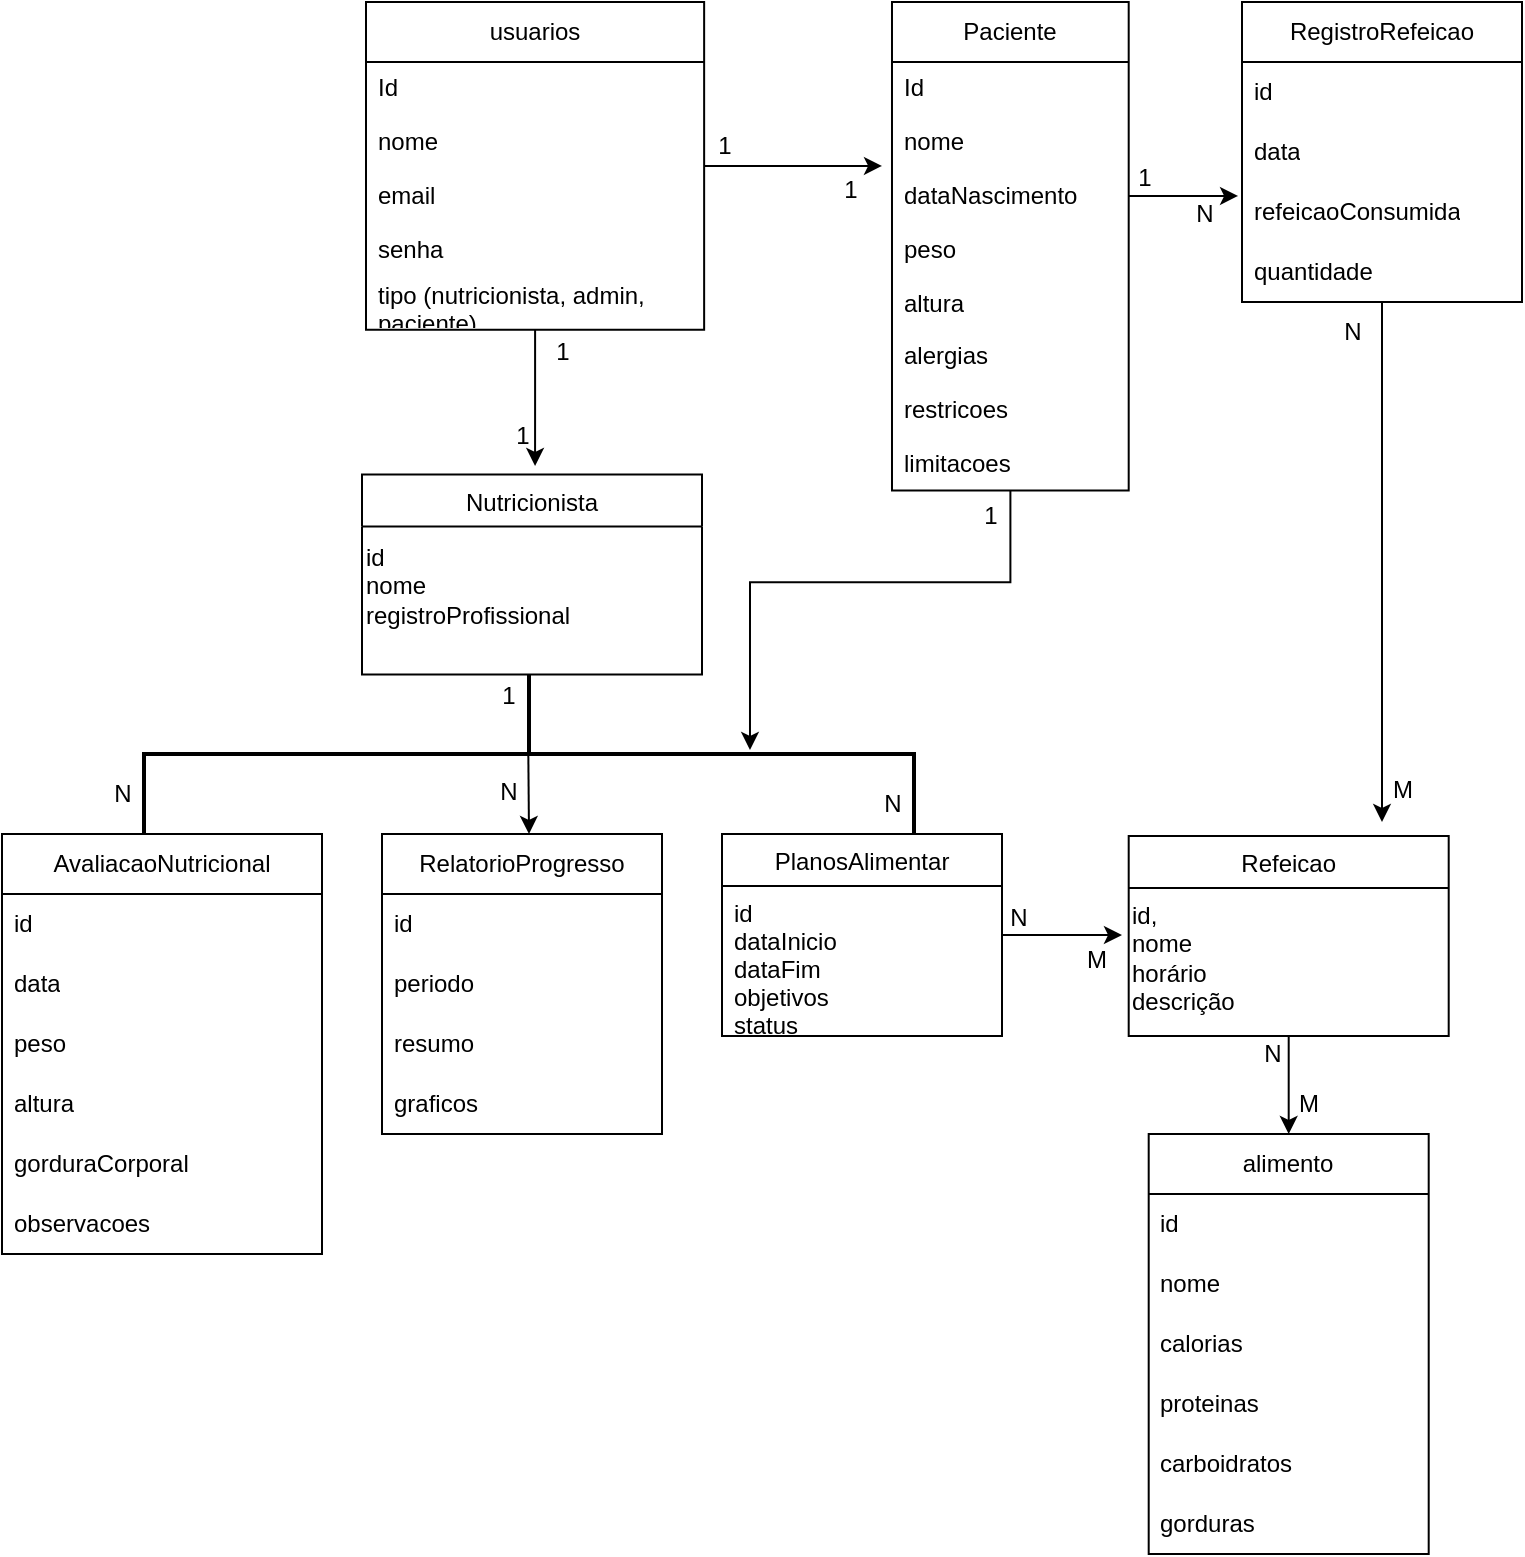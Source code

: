<mxfile version="27.1.3">
  <diagram id="C5RBs43oDa-KdzZeNtuy" name="Page-1">
    <mxGraphModel dx="1426" dy="777" grid="1" gridSize="10" guides="1" tooltips="1" connect="1" arrows="1" fold="1" page="1" pageScale="1" pageWidth="827" pageHeight="1169" math="0" shadow="0">
      <root>
        <mxCell id="WIyWlLk6GJQsqaUBKTNV-0" />
        <mxCell id="WIyWlLk6GJQsqaUBKTNV-1" parent="WIyWlLk6GJQsqaUBKTNV-0" />
        <mxCell id="XRWvA-HuMut_MFPEWKJL-23" style="edgeStyle=orthogonalEdgeStyle;rounded=0;orthogonalLoop=1;jettySize=auto;html=1;entryX=0.5;entryY=0;entryDx=0;entryDy=0;" edge="1" parent="WIyWlLk6GJQsqaUBKTNV-1" source="zkfFHV4jXpPFQw0GAbJ--13" target="ZAE-D1e97S5PrrT4gxNI-65">
          <mxGeometry relative="1" as="geometry" />
        </mxCell>
        <mxCell id="zkfFHV4jXpPFQw0GAbJ--13" value="Refeicao" style="swimlane;fontStyle=0;align=center;verticalAlign=top;childLayout=stackLayout;horizontal=1;startSize=26;horizontalStack=0;resizeParent=1;resizeLast=0;collapsible=1;marginBottom=0;rounded=0;shadow=0;strokeWidth=1;" parent="WIyWlLk6GJQsqaUBKTNV-1" vertex="1">
          <mxGeometry x="593.35" y="467" width="160" height="100" as="geometry">
            <mxRectangle x="340" y="380" width="170" height="26" as="alternateBounds" />
          </mxGeometry>
        </mxCell>
        <mxCell id="ZAE-D1e97S5PrrT4gxNI-13" value="id,&amp;nbsp;&lt;div&gt;nome&lt;/div&gt;&lt;div&gt;horário&lt;/div&gt;&lt;div&gt;descrição&lt;/div&gt;" style="text;html=1;align=left;verticalAlign=middle;resizable=0;points=[];autosize=1;strokeColor=none;fillColor=none;" parent="zkfFHV4jXpPFQw0GAbJ--13" vertex="1">
          <mxGeometry y="26" width="160" height="70" as="geometry" />
        </mxCell>
        <mxCell id="XRWvA-HuMut_MFPEWKJL-26" style="edgeStyle=orthogonalEdgeStyle;rounded=0;orthogonalLoop=1;jettySize=auto;html=1;" edge="1" parent="WIyWlLk6GJQsqaUBKTNV-1" source="ZAE-D1e97S5PrrT4gxNI-38">
          <mxGeometry relative="1" as="geometry">
            <mxPoint x="720" y="460" as="targetPoint" />
          </mxGeometry>
        </mxCell>
        <mxCell id="ZAE-D1e97S5PrrT4gxNI-38" value="RegistroRefeicao" style="swimlane;fontStyle=0;childLayout=stackLayout;horizontal=1;startSize=30;horizontalStack=0;resizeParent=1;resizeParentMax=0;resizeLast=0;collapsible=1;marginBottom=0;whiteSpace=wrap;html=1;" parent="WIyWlLk6GJQsqaUBKTNV-1" vertex="1">
          <mxGeometry x="650" y="50" width="140" height="150" as="geometry" />
        </mxCell>
        <mxCell id="ZAE-D1e97S5PrrT4gxNI-39" value="id" style="text;strokeColor=none;fillColor=none;align=left;verticalAlign=middle;spacingLeft=4;spacingRight=4;overflow=hidden;points=[[0,0.5],[1,0.5]];portConstraint=eastwest;rotatable=0;whiteSpace=wrap;html=1;" parent="ZAE-D1e97S5PrrT4gxNI-38" vertex="1">
          <mxGeometry y="30" width="140" height="30" as="geometry" />
        </mxCell>
        <mxCell id="ZAE-D1e97S5PrrT4gxNI-40" value="data" style="text;strokeColor=none;fillColor=none;align=left;verticalAlign=middle;spacingLeft=4;spacingRight=4;overflow=hidden;points=[[0,0.5],[1,0.5]];portConstraint=eastwest;rotatable=0;whiteSpace=wrap;html=1;" parent="ZAE-D1e97S5PrrT4gxNI-38" vertex="1">
          <mxGeometry y="60" width="140" height="30" as="geometry" />
        </mxCell>
        <mxCell id="ZAE-D1e97S5PrrT4gxNI-41" value="refeicaoConsumida" style="text;strokeColor=none;fillColor=none;align=left;verticalAlign=middle;spacingLeft=4;spacingRight=4;overflow=hidden;points=[[0,0.5],[1,0.5]];portConstraint=eastwest;rotatable=0;whiteSpace=wrap;html=1;" parent="ZAE-D1e97S5PrrT4gxNI-38" vertex="1">
          <mxGeometry y="90" width="140" height="30" as="geometry" />
        </mxCell>
        <mxCell id="ZAE-D1e97S5PrrT4gxNI-42" value="quantidade" style="text;strokeColor=none;fillColor=none;align=left;verticalAlign=middle;spacingLeft=4;spacingRight=4;overflow=hidden;points=[[0,0.5],[1,0.5]];portConstraint=eastwest;rotatable=0;whiteSpace=wrap;html=1;" parent="ZAE-D1e97S5PrrT4gxNI-38" vertex="1">
          <mxGeometry y="120" width="140" height="30" as="geometry" />
        </mxCell>
        <mxCell id="ZAE-D1e97S5PrrT4gxNI-50" value="RelatorioProgresso" style="swimlane;fontStyle=0;childLayout=stackLayout;horizontal=1;startSize=30;horizontalStack=0;resizeParent=1;resizeParentMax=0;resizeLast=0;collapsible=1;marginBottom=0;whiteSpace=wrap;html=1;" parent="WIyWlLk6GJQsqaUBKTNV-1" vertex="1">
          <mxGeometry x="220" y="466" width="140" height="150" as="geometry" />
        </mxCell>
        <mxCell id="ZAE-D1e97S5PrrT4gxNI-51" value="id" style="text;strokeColor=none;fillColor=none;align=left;verticalAlign=middle;spacingLeft=4;spacingRight=4;overflow=hidden;points=[[0,0.5],[1,0.5]];portConstraint=eastwest;rotatable=0;whiteSpace=wrap;html=1;" parent="ZAE-D1e97S5PrrT4gxNI-50" vertex="1">
          <mxGeometry y="30" width="140" height="30" as="geometry" />
        </mxCell>
        <mxCell id="ZAE-D1e97S5PrrT4gxNI-52" value="periodo&amp;nbsp;" style="text;strokeColor=none;fillColor=none;align=left;verticalAlign=middle;spacingLeft=4;spacingRight=4;overflow=hidden;points=[[0,0.5],[1,0.5]];portConstraint=eastwest;rotatable=0;whiteSpace=wrap;html=1;" parent="ZAE-D1e97S5PrrT4gxNI-50" vertex="1">
          <mxGeometry y="60" width="140" height="30" as="geometry" />
        </mxCell>
        <mxCell id="ZAE-D1e97S5PrrT4gxNI-53" value="resumo" style="text;strokeColor=none;fillColor=none;align=left;verticalAlign=middle;spacingLeft=4;spacingRight=4;overflow=hidden;points=[[0,0.5],[1,0.5]];portConstraint=eastwest;rotatable=0;whiteSpace=wrap;html=1;" parent="ZAE-D1e97S5PrrT4gxNI-50" vertex="1">
          <mxGeometry y="90" width="140" height="30" as="geometry" />
        </mxCell>
        <mxCell id="ZAE-D1e97S5PrrT4gxNI-54" value="graficos" style="text;strokeColor=none;fillColor=none;align=left;verticalAlign=middle;spacingLeft=4;spacingRight=4;overflow=hidden;points=[[0,0.5],[1,0.5]];portConstraint=eastwest;rotatable=0;whiteSpace=wrap;html=1;" parent="ZAE-D1e97S5PrrT4gxNI-50" vertex="1">
          <mxGeometry y="120" width="140" height="30" as="geometry" />
        </mxCell>
        <mxCell id="ZAE-D1e97S5PrrT4gxNI-65" value="alimento" style="swimlane;fontStyle=0;childLayout=stackLayout;horizontal=1;startSize=30;horizontalStack=0;resizeParent=1;resizeParentMax=0;resizeLast=0;collapsible=1;marginBottom=0;whiteSpace=wrap;html=1;" parent="WIyWlLk6GJQsqaUBKTNV-1" vertex="1">
          <mxGeometry x="603.35" y="616" width="140" height="210" as="geometry" />
        </mxCell>
        <mxCell id="ZAE-D1e97S5PrrT4gxNI-66" value="id" style="text;strokeColor=none;fillColor=none;align=left;verticalAlign=middle;spacingLeft=4;spacingRight=4;overflow=hidden;points=[[0,0.5],[1,0.5]];portConstraint=eastwest;rotatable=0;whiteSpace=wrap;html=1;" parent="ZAE-D1e97S5PrrT4gxNI-65" vertex="1">
          <mxGeometry y="30" width="140" height="30" as="geometry" />
        </mxCell>
        <mxCell id="ZAE-D1e97S5PrrT4gxNI-67" value="nome" style="text;strokeColor=none;fillColor=none;align=left;verticalAlign=middle;spacingLeft=4;spacingRight=4;overflow=hidden;points=[[0,0.5],[1,0.5]];portConstraint=eastwest;rotatable=0;whiteSpace=wrap;html=1;" parent="ZAE-D1e97S5PrrT4gxNI-65" vertex="1">
          <mxGeometry y="60" width="140" height="30" as="geometry" />
        </mxCell>
        <mxCell id="ZAE-D1e97S5PrrT4gxNI-68" value="calorias" style="text;strokeColor=none;fillColor=none;align=left;verticalAlign=middle;spacingLeft=4;spacingRight=4;overflow=hidden;points=[[0,0.5],[1,0.5]];portConstraint=eastwest;rotatable=0;whiteSpace=wrap;html=1;" parent="ZAE-D1e97S5PrrT4gxNI-65" vertex="1">
          <mxGeometry y="90" width="140" height="30" as="geometry" />
        </mxCell>
        <mxCell id="ZAE-D1e97S5PrrT4gxNI-69" value="proteinas" style="text;strokeColor=none;fillColor=none;align=left;verticalAlign=middle;spacingLeft=4;spacingRight=4;overflow=hidden;points=[[0,0.5],[1,0.5]];portConstraint=eastwest;rotatable=0;whiteSpace=wrap;html=1;" parent="ZAE-D1e97S5PrrT4gxNI-65" vertex="1">
          <mxGeometry y="120" width="140" height="30" as="geometry" />
        </mxCell>
        <mxCell id="ZAE-D1e97S5PrrT4gxNI-70" value="carboidratos" style="text;strokeColor=none;fillColor=none;align=left;verticalAlign=middle;spacingLeft=4;spacingRight=4;overflow=hidden;points=[[0,0.5],[1,0.5]];portConstraint=eastwest;rotatable=0;whiteSpace=wrap;html=1;" parent="ZAE-D1e97S5PrrT4gxNI-65" vertex="1">
          <mxGeometry y="150" width="140" height="30" as="geometry" />
        </mxCell>
        <mxCell id="ZAE-D1e97S5PrrT4gxNI-71" value="gorduras" style="text;strokeColor=none;fillColor=none;align=left;verticalAlign=middle;spacingLeft=4;spacingRight=4;overflow=hidden;points=[[0,0.5],[1,0.5]];portConstraint=eastwest;rotatable=0;whiteSpace=wrap;html=1;" parent="ZAE-D1e97S5PrrT4gxNI-65" vertex="1">
          <mxGeometry y="180" width="140" height="30" as="geometry" />
        </mxCell>
        <mxCell id="zkfFHV4jXpPFQw0GAbJ--6" value="Nutricionista" style="swimlane;fontStyle=0;align=center;verticalAlign=top;childLayout=stackLayout;horizontal=1;startSize=26;horizontalStack=0;resizeParent=1;resizeLast=0;collapsible=1;marginBottom=0;rounded=0;shadow=0;strokeWidth=1;" parent="WIyWlLk6GJQsqaUBKTNV-1" vertex="1">
          <mxGeometry x="210" y="286.29" width="170" height="100" as="geometry">
            <mxRectangle x="130" y="380" width="160" height="26" as="alternateBounds" />
          </mxGeometry>
        </mxCell>
        <mxCell id="ZAE-D1e97S5PrrT4gxNI-12" value="id&lt;div&gt;nome&lt;/div&gt;&lt;div&gt;&lt;span style=&quot;background-color: transparent; color: light-dark(rgb(0, 0, 0), rgb(255, 255, 255));&quot;&gt;registroProfissional&lt;/span&gt;&lt;/div&gt;" style="text;html=1;align=left;verticalAlign=middle;resizable=0;points=[];autosize=1;strokeColor=none;fillColor=none;" parent="zkfFHV4jXpPFQw0GAbJ--6" vertex="1">
          <mxGeometry y="26" width="170" height="60" as="geometry" />
        </mxCell>
        <mxCell id="XRWvA-HuMut_MFPEWKJL-0" style="edgeStyle=orthogonalEdgeStyle;rounded=0;orthogonalLoop=1;jettySize=auto;html=1;" edge="1" parent="WIyWlLk6GJQsqaUBKTNV-1" source="ZAE-D1e97S5PrrT4gxNI-29">
          <mxGeometry relative="1" as="geometry">
            <mxPoint x="296.536" y="282" as="targetPoint" />
          </mxGeometry>
        </mxCell>
        <mxCell id="XRWvA-HuMut_MFPEWKJL-1" style="edgeStyle=orthogonalEdgeStyle;rounded=0;orthogonalLoop=1;jettySize=auto;html=1;" edge="1" parent="WIyWlLk6GJQsqaUBKTNV-1" source="ZAE-D1e97S5PrrT4gxNI-29">
          <mxGeometry relative="1" as="geometry">
            <mxPoint x="470" y="131.964" as="targetPoint" />
          </mxGeometry>
        </mxCell>
        <mxCell id="ZAE-D1e97S5PrrT4gxNI-29" value="usuarios" style="swimlane;fontStyle=0;childLayout=stackLayout;horizontal=1;startSize=30;horizontalStack=0;resizeParent=1;resizeParentMax=0;resizeLast=0;collapsible=1;marginBottom=0;whiteSpace=wrap;html=1;" parent="WIyWlLk6GJQsqaUBKTNV-1" vertex="1">
          <mxGeometry x="212" y="50" width="169.072" height="163.929" as="geometry" />
        </mxCell>
        <mxCell id="ZAE-D1e97S5PrrT4gxNI-30" value="Id" style="text;strokeColor=none;fillColor=none;align=left;verticalAlign=middle;spacingLeft=4;spacingRight=4;overflow=hidden;points=[[0,0.5],[1,0.5]];portConstraint=eastwest;rotatable=0;whiteSpace=wrap;html=1;" parent="ZAE-D1e97S5PrrT4gxNI-29" vertex="1">
          <mxGeometry y="30" width="169.072" height="26.786" as="geometry" />
        </mxCell>
        <mxCell id="ZAE-D1e97S5PrrT4gxNI-31" value="nome" style="text;strokeColor=none;fillColor=none;align=left;verticalAlign=middle;spacingLeft=4;spacingRight=4;overflow=hidden;points=[[0,0.5],[1,0.5]];portConstraint=eastwest;rotatable=0;whiteSpace=wrap;html=1;" parent="ZAE-D1e97S5PrrT4gxNI-29" vertex="1">
          <mxGeometry y="56.786" width="169.072" height="26.786" as="geometry" />
        </mxCell>
        <mxCell id="ZAE-D1e97S5PrrT4gxNI-32" value="email" style="text;strokeColor=none;fillColor=none;align=left;verticalAlign=middle;spacingLeft=4;spacingRight=4;overflow=hidden;points=[[0,0.5],[1,0.5]];portConstraint=eastwest;rotatable=0;whiteSpace=wrap;html=1;" parent="ZAE-D1e97S5PrrT4gxNI-29" vertex="1">
          <mxGeometry y="83.571" width="169.072" height="26.786" as="geometry" />
        </mxCell>
        <mxCell id="ZAE-D1e97S5PrrT4gxNI-33" value="senha" style="text;strokeColor=none;fillColor=none;align=left;verticalAlign=middle;spacingLeft=4;spacingRight=4;overflow=hidden;points=[[0,0.5],[1,0.5]];portConstraint=eastwest;rotatable=0;whiteSpace=wrap;html=1;" parent="ZAE-D1e97S5PrrT4gxNI-29" vertex="1">
          <mxGeometry y="110.357" width="169.072" height="26.786" as="geometry" />
        </mxCell>
        <mxCell id="ZAE-D1e97S5PrrT4gxNI-34" value="&lt;span style=&quot;text-wrap-mode: nowrap;&quot;&gt;tipo&amp;nbsp;(nutricionista, admin, paciente)&lt;/span&gt;" style="text;strokeColor=none;fillColor=none;align=left;verticalAlign=middle;spacingLeft=4;spacingRight=4;overflow=hidden;points=[[0,0.5],[1,0.5]];portConstraint=eastwest;rotatable=0;whiteSpace=wrap;html=1;" parent="ZAE-D1e97S5PrrT4gxNI-29" vertex="1">
          <mxGeometry y="137.143" width="169.072" height="26.786" as="geometry" />
        </mxCell>
        <mxCell id="ZAE-D1e97S5PrrT4gxNI-20" value="Paciente" style="swimlane;fontStyle=0;childLayout=stackLayout;horizontal=1;startSize=30;horizontalStack=0;resizeParent=1;resizeParentMax=0;resizeLast=0;collapsible=1;marginBottom=0;whiteSpace=wrap;html=1;" parent="WIyWlLk6GJQsqaUBKTNV-1" vertex="1">
          <mxGeometry x="474.997" y="50" width="118.351" height="244.286" as="geometry" />
        </mxCell>
        <mxCell id="ZAE-D1e97S5PrrT4gxNI-21" value="Id" style="text;strokeColor=none;fillColor=none;align=left;verticalAlign=middle;spacingLeft=4;spacingRight=4;overflow=hidden;points=[[0,0.5],[1,0.5]];portConstraint=eastwest;rotatable=0;whiteSpace=wrap;html=1;" parent="ZAE-D1e97S5PrrT4gxNI-20" vertex="1">
          <mxGeometry y="30" width="118.351" height="26.786" as="geometry" />
        </mxCell>
        <mxCell id="ZAE-D1e97S5PrrT4gxNI-22" value="nome" style="text;strokeColor=none;fillColor=none;align=left;verticalAlign=middle;spacingLeft=4;spacingRight=4;overflow=hidden;points=[[0,0.5],[1,0.5]];portConstraint=eastwest;rotatable=0;whiteSpace=wrap;html=1;" parent="ZAE-D1e97S5PrrT4gxNI-20" vertex="1">
          <mxGeometry y="56.786" width="118.351" height="26.786" as="geometry" />
        </mxCell>
        <mxCell id="ZAE-D1e97S5PrrT4gxNI-23" value="dataNascimento" style="text;strokeColor=none;fillColor=none;align=left;verticalAlign=middle;spacingLeft=4;spacingRight=4;overflow=hidden;points=[[0,0.5],[1,0.5]];portConstraint=eastwest;rotatable=0;whiteSpace=wrap;html=1;" parent="ZAE-D1e97S5PrrT4gxNI-20" vertex="1">
          <mxGeometry y="83.571" width="118.351" height="26.786" as="geometry" />
        </mxCell>
        <mxCell id="ZAE-D1e97S5PrrT4gxNI-24" value="peso" style="text;strokeColor=none;fillColor=none;align=left;verticalAlign=middle;spacingLeft=4;spacingRight=4;overflow=hidden;points=[[0,0.5],[1,0.5]];portConstraint=eastwest;rotatable=0;whiteSpace=wrap;html=1;" parent="ZAE-D1e97S5PrrT4gxNI-20" vertex="1">
          <mxGeometry y="110.357" width="118.351" height="26.786" as="geometry" />
        </mxCell>
        <mxCell id="ZAE-D1e97S5PrrT4gxNI-25" value="altura" style="text;strokeColor=none;fillColor=none;align=left;verticalAlign=middle;spacingLeft=4;spacingRight=4;overflow=hidden;points=[[0,0.5],[1,0.5]];portConstraint=eastwest;rotatable=0;whiteSpace=wrap;html=1;" parent="ZAE-D1e97S5PrrT4gxNI-20" vertex="1">
          <mxGeometry y="137.143" width="118.351" height="26.786" as="geometry" />
        </mxCell>
        <mxCell id="ZAE-D1e97S5PrrT4gxNI-26" value="alergias" style="text;strokeColor=none;fillColor=none;align=left;verticalAlign=middle;spacingLeft=4;spacingRight=4;overflow=hidden;points=[[0,0.5],[1,0.5]];portConstraint=eastwest;rotatable=0;whiteSpace=wrap;html=1;" parent="ZAE-D1e97S5PrrT4gxNI-20" vertex="1">
          <mxGeometry y="163.929" width="118.351" height="26.786" as="geometry" />
        </mxCell>
        <mxCell id="ZAE-D1e97S5PrrT4gxNI-27" value="restricoes" style="text;strokeColor=none;fillColor=none;align=left;verticalAlign=middle;spacingLeft=4;spacingRight=4;overflow=hidden;points=[[0,0.5],[1,0.5]];portConstraint=eastwest;rotatable=0;whiteSpace=wrap;html=1;" parent="ZAE-D1e97S5PrrT4gxNI-20" vertex="1">
          <mxGeometry y="190.714" width="118.351" height="26.786" as="geometry" />
        </mxCell>
        <mxCell id="ZAE-D1e97S5PrrT4gxNI-28" value="limitacoes" style="text;strokeColor=none;fillColor=none;align=left;verticalAlign=middle;spacingLeft=4;spacingRight=4;overflow=hidden;points=[[0,0.5],[1,0.5]];portConstraint=eastwest;rotatable=0;whiteSpace=wrap;html=1;" parent="ZAE-D1e97S5PrrT4gxNI-20" vertex="1">
          <mxGeometry y="217.5" width="118.351" height="26.786" as="geometry" />
        </mxCell>
        <mxCell id="XRWvA-HuMut_MFPEWKJL-2" value="1" style="text;html=1;align=center;verticalAlign=middle;resizable=0;points=[];autosize=1;strokeColor=none;fillColor=none;" vertex="1" parent="WIyWlLk6GJQsqaUBKTNV-1">
          <mxGeometry x="295" y="210" width="30" height="30" as="geometry" />
        </mxCell>
        <mxCell id="XRWvA-HuMut_MFPEWKJL-3" value="1" style="text;html=1;align=center;verticalAlign=middle;resizable=0;points=[];autosize=1;strokeColor=none;fillColor=none;" vertex="1" parent="WIyWlLk6GJQsqaUBKTNV-1">
          <mxGeometry x="275" y="252" width="30" height="30" as="geometry" />
        </mxCell>
        <mxCell id="XRWvA-HuMut_MFPEWKJL-4" value="1" style="text;html=1;align=center;verticalAlign=middle;resizable=0;points=[];autosize=1;strokeColor=none;fillColor=none;" vertex="1" parent="WIyWlLk6GJQsqaUBKTNV-1">
          <mxGeometry x="376.07" y="107" width="30" height="30" as="geometry" />
        </mxCell>
        <mxCell id="XRWvA-HuMut_MFPEWKJL-5" value="1" style="text;html=1;align=center;verticalAlign=middle;resizable=0;points=[];autosize=1;strokeColor=none;fillColor=none;" vertex="1" parent="WIyWlLk6GJQsqaUBKTNV-1">
          <mxGeometry x="439" y="129" width="30" height="30" as="geometry" />
        </mxCell>
        <mxCell id="ZAE-D1e97S5PrrT4gxNI-43" value="AvaliacaoNutricional" style="swimlane;fontStyle=0;childLayout=stackLayout;horizontal=1;startSize=30;horizontalStack=0;resizeParent=1;resizeParentMax=0;resizeLast=0;collapsible=1;marginBottom=0;whiteSpace=wrap;html=1;" parent="WIyWlLk6GJQsqaUBKTNV-1" vertex="1">
          <mxGeometry x="30" y="466" width="160" height="210" as="geometry" />
        </mxCell>
        <mxCell id="ZAE-D1e97S5PrrT4gxNI-44" value="id" style="text;strokeColor=none;fillColor=none;align=left;verticalAlign=middle;spacingLeft=4;spacingRight=4;overflow=hidden;points=[[0,0.5],[1,0.5]];portConstraint=eastwest;rotatable=0;whiteSpace=wrap;html=1;" parent="ZAE-D1e97S5PrrT4gxNI-43" vertex="1">
          <mxGeometry y="30" width="160" height="30" as="geometry" />
        </mxCell>
        <mxCell id="ZAE-D1e97S5PrrT4gxNI-45" value="data" style="text;strokeColor=none;fillColor=none;align=left;verticalAlign=middle;spacingLeft=4;spacingRight=4;overflow=hidden;points=[[0,0.5],[1,0.5]];portConstraint=eastwest;rotatable=0;whiteSpace=wrap;html=1;" parent="ZAE-D1e97S5PrrT4gxNI-43" vertex="1">
          <mxGeometry y="60" width="160" height="30" as="geometry" />
        </mxCell>
        <mxCell id="ZAE-D1e97S5PrrT4gxNI-46" value="peso" style="text;strokeColor=none;fillColor=none;align=left;verticalAlign=middle;spacingLeft=4;spacingRight=4;overflow=hidden;points=[[0,0.5],[1,0.5]];portConstraint=eastwest;rotatable=0;whiteSpace=wrap;html=1;" parent="ZAE-D1e97S5PrrT4gxNI-43" vertex="1">
          <mxGeometry y="90" width="160" height="30" as="geometry" />
        </mxCell>
        <mxCell id="ZAE-D1e97S5PrrT4gxNI-47" value="altura" style="text;strokeColor=none;fillColor=none;align=left;verticalAlign=middle;spacingLeft=4;spacingRight=4;overflow=hidden;points=[[0,0.5],[1,0.5]];portConstraint=eastwest;rotatable=0;whiteSpace=wrap;html=1;" parent="ZAE-D1e97S5PrrT4gxNI-43" vertex="1">
          <mxGeometry y="120" width="160" height="30" as="geometry" />
        </mxCell>
        <mxCell id="ZAE-D1e97S5PrrT4gxNI-48" value="gorduraCorporal" style="text;strokeColor=none;fillColor=none;align=left;verticalAlign=middle;spacingLeft=4;spacingRight=4;overflow=hidden;points=[[0,0.5],[1,0.5]];portConstraint=eastwest;rotatable=0;whiteSpace=wrap;html=1;" parent="ZAE-D1e97S5PrrT4gxNI-43" vertex="1">
          <mxGeometry y="150" width="160" height="30" as="geometry" />
        </mxCell>
        <mxCell id="ZAE-D1e97S5PrrT4gxNI-49" value="observacoes" style="text;strokeColor=none;fillColor=none;align=left;verticalAlign=middle;spacingLeft=4;spacingRight=4;overflow=hidden;points=[[0,0.5],[1,0.5]];portConstraint=eastwest;rotatable=0;whiteSpace=wrap;html=1;" parent="ZAE-D1e97S5PrrT4gxNI-43" vertex="1">
          <mxGeometry y="180" width="160" height="30" as="geometry" />
        </mxCell>
        <mxCell id="XRWvA-HuMut_MFPEWKJL-20" style="edgeStyle=orthogonalEdgeStyle;rounded=0;orthogonalLoop=1;jettySize=auto;html=1;" edge="1" parent="WIyWlLk6GJQsqaUBKTNV-1" source="zkfFHV4jXpPFQw0GAbJ--17">
          <mxGeometry relative="1" as="geometry">
            <mxPoint x="590" y="516.5" as="targetPoint" />
          </mxGeometry>
        </mxCell>
        <mxCell id="zkfFHV4jXpPFQw0GAbJ--17" value="PlanosAlimentar" style="swimlane;fontStyle=0;align=center;verticalAlign=top;childLayout=stackLayout;horizontal=1;startSize=26;horizontalStack=0;resizeParent=1;resizeLast=0;collapsible=1;marginBottom=0;rounded=0;shadow=0;strokeWidth=1;" parent="WIyWlLk6GJQsqaUBKTNV-1" vertex="1">
          <mxGeometry x="390" y="466" width="140" height="101" as="geometry">
            <mxRectangle x="550" y="140" width="160" height="26" as="alternateBounds" />
          </mxGeometry>
        </mxCell>
        <mxCell id="zkfFHV4jXpPFQw0GAbJ--19" value="id&#xa;dataInicio&#xa;dataFim&#xa;objetivos&#xa;status" style="text;align=left;verticalAlign=top;spacingLeft=4;spacingRight=4;overflow=hidden;rotatable=0;points=[[0,0.5],[1,0.5]];portConstraint=eastwest;rounded=0;shadow=0;html=0;" parent="zkfFHV4jXpPFQw0GAbJ--17" vertex="1">
          <mxGeometry y="26" width="140" height="75" as="geometry" />
        </mxCell>
        <mxCell id="XRWvA-HuMut_MFPEWKJL-7" value="" style="strokeWidth=2;html=1;shape=mxgraph.flowchart.annotation_2;align=left;labelPosition=right;pointerEvents=1;rotation=90;" vertex="1" parent="WIyWlLk6GJQsqaUBKTNV-1">
          <mxGeometry x="253.5" y="233.5" width="80" height="385" as="geometry" />
        </mxCell>
        <mxCell id="XRWvA-HuMut_MFPEWKJL-9" value="" style="endArrow=classic;html=1;rounded=0;exitX=0.438;exitY=0.501;exitDx=0;exitDy=0;exitPerimeter=0;entryX=1;entryY=0.5;entryDx=0;entryDy=0;entryPerimeter=0;" edge="1" parent="WIyWlLk6GJQsqaUBKTNV-1" source="XRWvA-HuMut_MFPEWKJL-7" target="XRWvA-HuMut_MFPEWKJL-7">
          <mxGeometry width="50" height="50" relative="1" as="geometry">
            <mxPoint x="390" y="730" as="sourcePoint" />
            <mxPoint x="440" y="680" as="targetPoint" />
          </mxGeometry>
        </mxCell>
        <mxCell id="XRWvA-HuMut_MFPEWKJL-10" value="1" style="text;html=1;align=center;verticalAlign=middle;resizable=0;points=[];autosize=1;strokeColor=none;fillColor=none;" vertex="1" parent="WIyWlLk6GJQsqaUBKTNV-1">
          <mxGeometry x="268" y="382" width="30" height="30" as="geometry" />
        </mxCell>
        <mxCell id="XRWvA-HuMut_MFPEWKJL-11" value="N" style="text;html=1;align=center;verticalAlign=middle;resizable=0;points=[];autosize=1;strokeColor=none;fillColor=none;" vertex="1" parent="WIyWlLk6GJQsqaUBKTNV-1">
          <mxGeometry x="460" y="436" width="30" height="30" as="geometry" />
        </mxCell>
        <mxCell id="XRWvA-HuMut_MFPEWKJL-12" value="N" style="text;html=1;align=center;verticalAlign=middle;resizable=0;points=[];autosize=1;strokeColor=none;fillColor=none;" vertex="1" parent="WIyWlLk6GJQsqaUBKTNV-1">
          <mxGeometry x="268" y="430" width="30" height="30" as="geometry" />
        </mxCell>
        <mxCell id="XRWvA-HuMut_MFPEWKJL-13" value="N" style="text;html=1;align=center;verticalAlign=middle;resizable=0;points=[];autosize=1;strokeColor=none;fillColor=none;" vertex="1" parent="WIyWlLk6GJQsqaUBKTNV-1">
          <mxGeometry x="75" y="431" width="30" height="30" as="geometry" />
        </mxCell>
        <mxCell id="XRWvA-HuMut_MFPEWKJL-15" style="edgeStyle=orthogonalEdgeStyle;rounded=0;orthogonalLoop=1;jettySize=auto;html=1;entryX=0.475;entryY=0.213;entryDx=0;entryDy=0;entryPerimeter=0;" edge="1" parent="WIyWlLk6GJQsqaUBKTNV-1" source="ZAE-D1e97S5PrrT4gxNI-20" target="XRWvA-HuMut_MFPEWKJL-7">
          <mxGeometry relative="1" as="geometry" />
        </mxCell>
        <mxCell id="XRWvA-HuMut_MFPEWKJL-16" value="1" style="text;html=1;align=center;verticalAlign=middle;resizable=0;points=[];autosize=1;strokeColor=none;fillColor=none;" vertex="1" parent="WIyWlLk6GJQsqaUBKTNV-1">
          <mxGeometry x="509" y="292.29" width="30" height="30" as="geometry" />
        </mxCell>
        <mxCell id="XRWvA-HuMut_MFPEWKJL-17" style="edgeStyle=orthogonalEdgeStyle;rounded=0;orthogonalLoop=1;jettySize=auto;html=1;entryX=-0.014;entryY=0.233;entryDx=0;entryDy=0;entryPerimeter=0;" edge="1" parent="WIyWlLk6GJQsqaUBKTNV-1" source="ZAE-D1e97S5PrrT4gxNI-23" target="ZAE-D1e97S5PrrT4gxNI-41">
          <mxGeometry relative="1" as="geometry" />
        </mxCell>
        <mxCell id="XRWvA-HuMut_MFPEWKJL-18" value="1" style="text;html=1;align=center;verticalAlign=middle;resizable=0;points=[];autosize=1;strokeColor=none;fillColor=none;" vertex="1" parent="WIyWlLk6GJQsqaUBKTNV-1">
          <mxGeometry x="586.35" y="122.96" width="30" height="30" as="geometry" />
        </mxCell>
        <mxCell id="XRWvA-HuMut_MFPEWKJL-19" value="N" style="text;html=1;align=center;verticalAlign=middle;resizable=0;points=[];autosize=1;strokeColor=none;fillColor=none;" vertex="1" parent="WIyWlLk6GJQsqaUBKTNV-1">
          <mxGeometry x="616.35" y="141" width="30" height="30" as="geometry" />
        </mxCell>
        <mxCell id="XRWvA-HuMut_MFPEWKJL-21" value="N" style="text;html=1;align=center;verticalAlign=middle;resizable=0;points=[];autosize=1;strokeColor=none;fillColor=none;" vertex="1" parent="WIyWlLk6GJQsqaUBKTNV-1">
          <mxGeometry x="523" y="493" width="30" height="30" as="geometry" />
        </mxCell>
        <mxCell id="XRWvA-HuMut_MFPEWKJL-22" value="M" style="text;html=1;align=center;verticalAlign=middle;resizable=0;points=[];autosize=1;strokeColor=none;fillColor=none;" vertex="1" parent="WIyWlLk6GJQsqaUBKTNV-1">
          <mxGeometry x="562.35" y="514" width="30" height="30" as="geometry" />
        </mxCell>
        <mxCell id="XRWvA-HuMut_MFPEWKJL-24" value="N" style="text;html=1;align=center;verticalAlign=middle;resizable=0;points=[];autosize=1;strokeColor=none;fillColor=none;" vertex="1" parent="WIyWlLk6GJQsqaUBKTNV-1">
          <mxGeometry x="650.35" y="561" width="30" height="30" as="geometry" />
        </mxCell>
        <mxCell id="XRWvA-HuMut_MFPEWKJL-25" value="M" style="text;html=1;align=center;verticalAlign=middle;resizable=0;points=[];autosize=1;strokeColor=none;fillColor=none;" vertex="1" parent="WIyWlLk6GJQsqaUBKTNV-1">
          <mxGeometry x="668" y="586" width="30" height="30" as="geometry" />
        </mxCell>
        <mxCell id="XRWvA-HuMut_MFPEWKJL-27" value="N" style="text;html=1;align=center;verticalAlign=middle;resizable=0;points=[];autosize=1;strokeColor=none;fillColor=none;" vertex="1" parent="WIyWlLk6GJQsqaUBKTNV-1">
          <mxGeometry x="690" y="200" width="30" height="30" as="geometry" />
        </mxCell>
        <mxCell id="XRWvA-HuMut_MFPEWKJL-28" value="M" style="text;html=1;align=center;verticalAlign=middle;resizable=0;points=[];autosize=1;strokeColor=none;fillColor=none;" vertex="1" parent="WIyWlLk6GJQsqaUBKTNV-1">
          <mxGeometry x="715" y="429" width="30" height="30" as="geometry" />
        </mxCell>
      </root>
    </mxGraphModel>
  </diagram>
</mxfile>
